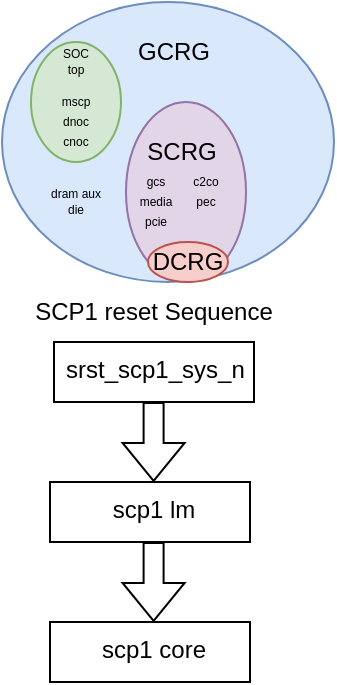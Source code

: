 <mxfile version="24.9.1">
  <diagram name="第 1 页" id="46fL1lXNJR9uM7ggilB-">
    <mxGraphModel dx="974" dy="488" grid="1" gridSize="10" guides="1" tooltips="1" connect="1" arrows="1" fold="1" page="1" pageScale="1" pageWidth="827" pageHeight="1169" math="0" shadow="0">
      <root>
        <mxCell id="0" />
        <mxCell id="1" parent="0" />
        <mxCell id="43JC9lhxO4K5G4KCc76D-29" value="" style="group" vertex="1" connectable="0" parent="1">
          <mxGeometry x="70" y="350" width="166" height="140" as="geometry" />
        </mxCell>
        <mxCell id="43JC9lhxO4K5G4KCc76D-1" value="" style="ellipse;whiteSpace=wrap;html=1;fillColor=#dae8fc;strokeColor=#6c8ebf;" vertex="1" parent="43JC9lhxO4K5G4KCc76D-29">
          <mxGeometry width="166" height="140" as="geometry" />
        </mxCell>
        <mxCell id="43JC9lhxO4K5G4KCc76D-12" value="" style="ellipse;whiteSpace=wrap;html=1;fillColor=#d5e8d4;strokeColor=#82b366;" vertex="1" parent="43JC9lhxO4K5G4KCc76D-29">
          <mxGeometry x="14.5" y="20" width="45" height="60" as="geometry" />
        </mxCell>
        <mxCell id="43JC9lhxO4K5G4KCc76D-3" value="GCRG" style="text;html=1;align=center;verticalAlign=middle;whiteSpace=wrap;rounded=0;" vertex="1" parent="43JC9lhxO4K5G4KCc76D-29">
          <mxGeometry x="73" y="20" width="26" height="10" as="geometry" />
        </mxCell>
        <mxCell id="43JC9lhxO4K5G4KCc76D-4" value="mscp" style="text;html=1;align=center;verticalAlign=middle;whiteSpace=wrap;rounded=0;fontSize=6;" vertex="1" parent="43JC9lhxO4K5G4KCc76D-29">
          <mxGeometry x="22" y="40" width="30" height="20" as="geometry" />
        </mxCell>
        <mxCell id="43JC9lhxO4K5G4KCc76D-5" value="dnoc" style="text;html=1;align=center;verticalAlign=middle;whiteSpace=wrap;rounded=0;fontSize=6;" vertex="1" parent="43JC9lhxO4K5G4KCc76D-29">
          <mxGeometry x="22" y="50" width="30" height="20" as="geometry" />
        </mxCell>
        <mxCell id="43JC9lhxO4K5G4KCc76D-6" value="cnoc" style="text;html=1;align=center;verticalAlign=middle;whiteSpace=wrap;rounded=0;fontSize=6;" vertex="1" parent="43JC9lhxO4K5G4KCc76D-29">
          <mxGeometry x="22" y="60" width="30" height="20" as="geometry" />
        </mxCell>
        <mxCell id="43JC9lhxO4K5G4KCc76D-10" value="dram aux die" style="text;html=1;align=center;verticalAlign=middle;whiteSpace=wrap;rounded=0;fontSize=6;" vertex="1" parent="43JC9lhxO4K5G4KCc76D-29">
          <mxGeometry x="22" y="90" width="30" height="20" as="geometry" />
        </mxCell>
        <mxCell id="43JC9lhxO4K5G4KCc76D-15" value="" style="ellipse;whiteSpace=wrap;html=1;fillColor=#e1d5e7;strokeColor=#9673a6;" vertex="1" parent="43JC9lhxO4K5G4KCc76D-29">
          <mxGeometry x="62" y="50" width="60" height="90" as="geometry" />
        </mxCell>
        <mxCell id="43JC9lhxO4K5G4KCc76D-14" value="SOC&lt;div&gt;top&lt;/div&gt;" style="text;html=1;align=center;verticalAlign=middle;whiteSpace=wrap;rounded=0;fontSize=6;" vertex="1" parent="43JC9lhxO4K5G4KCc76D-29">
          <mxGeometry x="22" y="20" width="30" height="20" as="geometry" />
        </mxCell>
        <mxCell id="43JC9lhxO4K5G4KCc76D-16" value="SCRG" style="text;html=1;align=center;verticalAlign=middle;whiteSpace=wrap;rounded=0;" vertex="1" parent="43JC9lhxO4K5G4KCc76D-29">
          <mxGeometry x="76.5" y="70" width="26" height="10" as="geometry" />
        </mxCell>
        <mxCell id="43JC9lhxO4K5G4KCc76D-17" value="gcs" style="text;html=1;align=center;verticalAlign=middle;whiteSpace=wrap;rounded=0;fontSize=6;" vertex="1" parent="43JC9lhxO4K5G4KCc76D-29">
          <mxGeometry x="62" y="80" width="30" height="20" as="geometry" />
        </mxCell>
        <mxCell id="43JC9lhxO4K5G4KCc76D-19" value="media" style="text;html=1;align=center;verticalAlign=middle;whiteSpace=wrap;rounded=0;fontSize=6;" vertex="1" parent="43JC9lhxO4K5G4KCc76D-29">
          <mxGeometry x="62" y="90" width="30" height="20" as="geometry" />
        </mxCell>
        <mxCell id="43JC9lhxO4K5G4KCc76D-20" value="pcie" style="text;html=1;align=center;verticalAlign=middle;whiteSpace=wrap;rounded=0;fontSize=6;" vertex="1" parent="43JC9lhxO4K5G4KCc76D-29">
          <mxGeometry x="62" y="100" width="30" height="20" as="geometry" />
        </mxCell>
        <mxCell id="43JC9lhxO4K5G4KCc76D-22" value="c2co" style="text;html=1;align=center;verticalAlign=middle;whiteSpace=wrap;rounded=0;fontSize=6;" vertex="1" parent="43JC9lhxO4K5G4KCc76D-29">
          <mxGeometry x="87" y="80" width="30" height="20" as="geometry" />
        </mxCell>
        <mxCell id="43JC9lhxO4K5G4KCc76D-23" value="pec" style="text;html=1;align=center;verticalAlign=middle;whiteSpace=wrap;rounded=0;fontSize=6;" vertex="1" parent="43JC9lhxO4K5G4KCc76D-29">
          <mxGeometry x="87" y="90" width="30" height="20" as="geometry" />
        </mxCell>
        <mxCell id="43JC9lhxO4K5G4KCc76D-24" value="DCRG" style="ellipse;whiteSpace=wrap;html=1;fillColor=#f8cecc;strokeColor=#b85450;" vertex="1" parent="43JC9lhxO4K5G4KCc76D-29">
          <mxGeometry x="73" y="120" width="40" height="20" as="geometry" />
        </mxCell>
        <mxCell id="43JC9lhxO4K5G4KCc76D-36" value="" style="group" vertex="1" connectable="0" parent="1">
          <mxGeometry x="80" y="490" width="132" height="200" as="geometry" />
        </mxCell>
        <mxCell id="43JC9lhxO4K5G4KCc76D-25" value="SCP1 reset Sequence" style="text;html=1;align=center;verticalAlign=middle;whiteSpace=wrap;rounded=0;" vertex="1" parent="43JC9lhxO4K5G4KCc76D-36">
          <mxGeometry width="132" height="30" as="geometry" />
        </mxCell>
        <mxCell id="43JC9lhxO4K5G4KCc76D-27" value="" style="rounded=0;whiteSpace=wrap;html=1;" vertex="1" parent="43JC9lhxO4K5G4KCc76D-36">
          <mxGeometry x="16" y="30" width="100" height="30" as="geometry" />
        </mxCell>
        <mxCell id="43JC9lhxO4K5G4KCc76D-26" value="&lt;div data-page-id=&quot;Pw6XdwjNvok7TUxngfVcSIKwnlc&quot; data-lark-html-role=&quot;root&quot; data-docx-has-block-data=&quot;false&quot;&gt;&lt;div class=&quot;ace-line ace-line old-record-id-SQWmdt7z1oqKN5xYYuCcsvaNnDd&quot;&gt;srst_scp1_sys_n&lt;/div&gt;&lt;/div&gt;&lt;span data-lark-record-data=&quot;{&amp;quot;rootId&amp;quot;:&amp;quot;Pw6XdwjNvok7TUxngfVcSIKwnlc&amp;quot;,&amp;quot;text&amp;quot;:{&amp;quot;initialAttributedTexts&amp;quot;:{&amp;quot;text&amp;quot;:{&amp;quot;0&amp;quot;:&amp;quot;srst_scp1_sys_n&amp;quot;},&amp;quot;attribs&amp;quot;:{&amp;quot;0&amp;quot;:&amp;quot;*0+f&amp;quot;}},&amp;quot;apool&amp;quot;:{&amp;quot;numToAttrib&amp;quot;:{&amp;quot;0&amp;quot;:[&amp;quot;author&amp;quot;,&amp;quot;7396181384320237572&amp;quot;]},&amp;quot;nextNum&amp;quot;:1}},&amp;quot;type&amp;quot;:&amp;quot;text&amp;quot;,&amp;quot;referenceRecordMap&amp;quot;:{},&amp;quot;extra&amp;quot;:{&amp;quot;channel&amp;quot;:&amp;quot;saas&amp;quot;,&amp;quot;pasteRandomId&amp;quot;:&amp;quot;677e7be1-af29-4d60-ab0a-0fdef0c1a2f3&amp;quot;,&amp;quot;mention_page_title&amp;quot;:{},&amp;quot;external_mention_url&amp;quot;:{}},&amp;quot;isKeepQuoteContainer&amp;quot;:false,&amp;quot;isFromCode&amp;quot;:false,&amp;quot;selection&amp;quot;:[{&amp;quot;id&amp;quot;:1236,&amp;quot;type&amp;quot;:&amp;quot;text&amp;quot;,&amp;quot;selection&amp;quot;:{&amp;quot;start&amp;quot;:0,&amp;quot;end&amp;quot;:15},&amp;quot;recordId&amp;quot;:&amp;quot;SQWmdt7z1oqKN5xYYuCcsvaNnDd&amp;quot;}],&amp;quot;payloadMap&amp;quot;:{},&amp;quot;isCut&amp;quot;:false}&quot; data-lark-record-format=&quot;docx/text&quot; class=&quot;lark-record-clipboard&quot;&gt;&lt;/span&gt;" style="text;whiteSpace=wrap;html=1;" vertex="1" parent="43JC9lhxO4K5G4KCc76D-36">
          <mxGeometry x="20" y="30" width="96" height="20" as="geometry" />
        </mxCell>
        <mxCell id="43JC9lhxO4K5G4KCc76D-28" value="" style="shape=flexArrow;endArrow=classic;html=1;rounded=0;" edge="1" parent="43JC9lhxO4K5G4KCc76D-36">
          <mxGeometry width="50" height="50" relative="1" as="geometry">
            <mxPoint x="65.8" y="60" as="sourcePoint" />
            <mxPoint x="65.8" y="100" as="targetPoint" />
          </mxGeometry>
        </mxCell>
        <mxCell id="43JC9lhxO4K5G4KCc76D-31" value="" style="rounded=0;whiteSpace=wrap;html=1;" vertex="1" parent="43JC9lhxO4K5G4KCc76D-36">
          <mxGeometry x="14" y="100" width="100" height="30" as="geometry" />
        </mxCell>
        <mxCell id="43JC9lhxO4K5G4KCc76D-32" value="&lt;div data-docx-has-block-data=&quot;false&quot; data-lark-html-role=&quot;root&quot; data-page-id=&quot;Pw6XdwjNvok7TUxngfVcSIKwnlc&quot;&gt;&lt;div class=&quot;ace-line ace-line old-record-id-SQWmdt7z1oqKN5xYYuCcsvaNnDd&quot;&gt;scp1 lm&lt;/div&gt;&lt;/div&gt;&lt;span class=&quot;lark-record-clipboard&quot; data-lark-record-format=&quot;docx/text&quot; data-lark-record-data=&quot;{&amp;quot;rootId&amp;quot;:&amp;quot;Pw6XdwjNvok7TUxngfVcSIKwnlc&amp;quot;,&amp;quot;text&amp;quot;:{&amp;quot;initialAttributedTexts&amp;quot;:{&amp;quot;text&amp;quot;:{&amp;quot;0&amp;quot;:&amp;quot;srst_scp1_sys_n&amp;quot;},&amp;quot;attribs&amp;quot;:{&amp;quot;0&amp;quot;:&amp;quot;*0+f&amp;quot;}},&amp;quot;apool&amp;quot;:{&amp;quot;numToAttrib&amp;quot;:{&amp;quot;0&amp;quot;:[&amp;quot;author&amp;quot;,&amp;quot;7396181384320237572&amp;quot;]},&amp;quot;nextNum&amp;quot;:1}},&amp;quot;type&amp;quot;:&amp;quot;text&amp;quot;,&amp;quot;referenceRecordMap&amp;quot;:{},&amp;quot;extra&amp;quot;:{&amp;quot;channel&amp;quot;:&amp;quot;saas&amp;quot;,&amp;quot;pasteRandomId&amp;quot;:&amp;quot;677e7be1-af29-4d60-ab0a-0fdef0c1a2f3&amp;quot;,&amp;quot;mention_page_title&amp;quot;:{},&amp;quot;external_mention_url&amp;quot;:{}},&amp;quot;isKeepQuoteContainer&amp;quot;:false,&amp;quot;isFromCode&amp;quot;:false,&amp;quot;selection&amp;quot;:[{&amp;quot;id&amp;quot;:1236,&amp;quot;type&amp;quot;:&amp;quot;text&amp;quot;,&amp;quot;selection&amp;quot;:{&amp;quot;start&amp;quot;:0,&amp;quot;end&amp;quot;:15},&amp;quot;recordId&amp;quot;:&amp;quot;SQWmdt7z1oqKN5xYYuCcsvaNnDd&amp;quot;}],&amp;quot;payloadMap&amp;quot;:{},&amp;quot;isCut&amp;quot;:false}&quot;&gt;&lt;/span&gt;" style="text;whiteSpace=wrap;html=1;align=center;" vertex="1" parent="43JC9lhxO4K5G4KCc76D-36">
          <mxGeometry x="18" y="100" width="96" height="25" as="geometry" />
        </mxCell>
        <mxCell id="43JC9lhxO4K5G4KCc76D-33" value="" style="rounded=0;whiteSpace=wrap;html=1;" vertex="1" parent="43JC9lhxO4K5G4KCc76D-36">
          <mxGeometry x="14" y="170" width="100" height="30" as="geometry" />
        </mxCell>
        <mxCell id="43JC9lhxO4K5G4KCc76D-34" value="&lt;div data-docx-has-block-data=&quot;false&quot; data-lark-html-role=&quot;root&quot; data-page-id=&quot;Pw6XdwjNvok7TUxngfVcSIKwnlc&quot;&gt;&lt;div class=&quot;ace-line ace-line old-record-id-SQWmdt7z1oqKN5xYYuCcsvaNnDd&quot;&gt;scp1 core&lt;/div&gt;&lt;/div&gt;&lt;span class=&quot;lark-record-clipboard&quot; data-lark-record-format=&quot;docx/text&quot; data-lark-record-data=&quot;{&amp;quot;rootId&amp;quot;:&amp;quot;Pw6XdwjNvok7TUxngfVcSIKwnlc&amp;quot;,&amp;quot;text&amp;quot;:{&amp;quot;initialAttributedTexts&amp;quot;:{&amp;quot;text&amp;quot;:{&amp;quot;0&amp;quot;:&amp;quot;srst_scp1_sys_n&amp;quot;},&amp;quot;attribs&amp;quot;:{&amp;quot;0&amp;quot;:&amp;quot;*0+f&amp;quot;}},&amp;quot;apool&amp;quot;:{&amp;quot;numToAttrib&amp;quot;:{&amp;quot;0&amp;quot;:[&amp;quot;author&amp;quot;,&amp;quot;7396181384320237572&amp;quot;]},&amp;quot;nextNum&amp;quot;:1}},&amp;quot;type&amp;quot;:&amp;quot;text&amp;quot;,&amp;quot;referenceRecordMap&amp;quot;:{},&amp;quot;extra&amp;quot;:{&amp;quot;channel&amp;quot;:&amp;quot;saas&amp;quot;,&amp;quot;pasteRandomId&amp;quot;:&amp;quot;677e7be1-af29-4d60-ab0a-0fdef0c1a2f3&amp;quot;,&amp;quot;mention_page_title&amp;quot;:{},&amp;quot;external_mention_url&amp;quot;:{}},&amp;quot;isKeepQuoteContainer&amp;quot;:false,&amp;quot;isFromCode&amp;quot;:false,&amp;quot;selection&amp;quot;:[{&amp;quot;id&amp;quot;:1236,&amp;quot;type&amp;quot;:&amp;quot;text&amp;quot;,&amp;quot;selection&amp;quot;:{&amp;quot;start&amp;quot;:0,&amp;quot;end&amp;quot;:15},&amp;quot;recordId&amp;quot;:&amp;quot;SQWmdt7z1oqKN5xYYuCcsvaNnDd&amp;quot;}],&amp;quot;payloadMap&amp;quot;:{},&amp;quot;isCut&amp;quot;:false}&quot;&gt;&lt;/span&gt;" style="text;whiteSpace=wrap;html=1;align=center;" vertex="1" parent="43JC9lhxO4K5G4KCc76D-36">
          <mxGeometry x="18" y="170" width="96" height="25" as="geometry" />
        </mxCell>
        <mxCell id="43JC9lhxO4K5G4KCc76D-35" value="" style="shape=flexArrow;endArrow=classic;html=1;rounded=0;" edge="1" parent="43JC9lhxO4K5G4KCc76D-36">
          <mxGeometry width="50" height="50" relative="1" as="geometry">
            <mxPoint x="65.8" y="130" as="sourcePoint" />
            <mxPoint x="65.8" y="170" as="targetPoint" />
          </mxGeometry>
        </mxCell>
      </root>
    </mxGraphModel>
  </diagram>
</mxfile>

